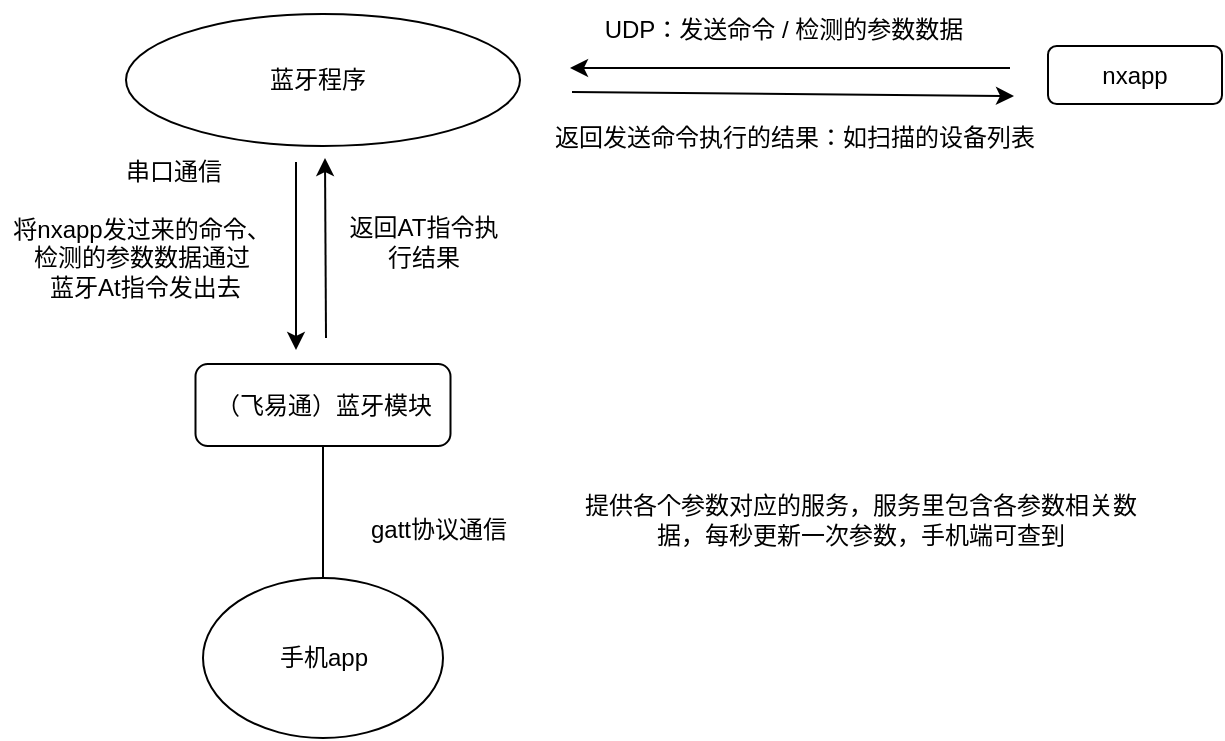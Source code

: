 <mxfile version="21.3.5" type="github">
  <diagram name="第 1 页" id="sGlackUi6KYwCeTNS7EY">
    <mxGraphModel dx="880" dy="452" grid="0" gridSize="10" guides="1" tooltips="1" connect="1" arrows="1" fold="1" page="1" pageScale="1" pageWidth="827" pageHeight="900" math="0" shadow="0">
      <root>
        <mxCell id="0" />
        <mxCell id="1" parent="0" />
        <mxCell id="iPLlLyX5kpa19r9xOIcc-1" value="&lt;font style=&quot;vertical-align: inherit;&quot;&gt;&lt;font style=&quot;vertical-align: inherit;&quot;&gt;nxapp&lt;/font&gt;&lt;/font&gt;" style="rounded=1;whiteSpace=wrap;html=1;" parent="1" vertex="1">
          <mxGeometry x="627" y="222" width="87" height="29" as="geometry" />
        </mxCell>
        <mxCell id="iPLlLyX5kpa19r9xOIcc-3" value="" style="ellipse;whiteSpace=wrap;html=1;" parent="1" vertex="1">
          <mxGeometry x="166" y="206" width="197" height="66" as="geometry" />
        </mxCell>
        <mxCell id="iPLlLyX5kpa19r9xOIcc-4" value="蓝牙程序" style="text;html=1;strokeColor=none;fillColor=none;align=center;verticalAlign=middle;whiteSpace=wrap;rounded=0;" parent="1" vertex="1">
          <mxGeometry x="232" y="224" width="60" height="30" as="geometry" />
        </mxCell>
        <mxCell id="iPLlLyX5kpa19r9xOIcc-8" value="&lt;font style=&quot;vertical-align: inherit;&quot;&gt;&lt;font style=&quot;vertical-align: inherit;&quot;&gt;UDP：发送命令 / 检测的参数数据&lt;/font&gt;&lt;/font&gt;" style="text;html=1;strokeColor=none;fillColor=none;align=center;verticalAlign=middle;whiteSpace=wrap;rounded=0;" parent="1" vertex="1">
          <mxGeometry x="398" y="199" width="194" height="29" as="geometry" />
        </mxCell>
        <mxCell id="iPLlLyX5kpa19r9xOIcc-9" value="手机app" style="ellipse;whiteSpace=wrap;html=1;" parent="1" vertex="1">
          <mxGeometry x="204.5" y="488" width="120" height="80" as="geometry" />
        </mxCell>
        <mxCell id="w1RB_o_CphHrf7vYMLM9-7" style="edgeStyle=orthogonalEdgeStyle;rounded=0;orthogonalLoop=1;jettySize=auto;html=1;exitX=0.5;exitY=1;exitDx=0;exitDy=0;endArrow=none;endFill=0;" parent="1" source="w1RB_o_CphHrf7vYMLM9-3" target="iPLlLyX5kpa19r9xOIcc-9" edge="1">
          <mxGeometry relative="1" as="geometry" />
        </mxCell>
        <mxCell id="w1RB_o_CphHrf7vYMLM9-3" value="&lt;font style=&quot;vertical-align: inherit;&quot;&gt;&lt;font style=&quot;vertical-align: inherit;&quot;&gt;（飞易通）蓝牙模块&lt;/font&gt;&lt;/font&gt;" style="rounded=1;whiteSpace=wrap;html=1;" parent="1" vertex="1">
          <mxGeometry x="200.75" y="381" width="127.5" height="41" as="geometry" />
        </mxCell>
        <mxCell id="w1RB_o_CphHrf7vYMLM9-8" value="&lt;font style=&quot;vertical-align: inherit;&quot;&gt;&lt;font style=&quot;vertical-align: inherit;&quot;&gt;串口通信&lt;/font&gt;&lt;/font&gt;" style="text;html=1;strokeColor=none;fillColor=none;align=center;verticalAlign=middle;whiteSpace=wrap;rounded=0;" parent="1" vertex="1">
          <mxGeometry x="160" y="270" width="60" height="30" as="geometry" />
        </mxCell>
        <mxCell id="w1RB_o_CphHrf7vYMLM9-9" value="&lt;font style=&quot;vertical-align: inherit;&quot;&gt;&lt;font style=&quot;vertical-align: inherit;&quot;&gt;gatt协议通信&lt;br&gt;&lt;/font&gt;&lt;/font&gt;" style="text;html=1;strokeColor=none;fillColor=none;align=center;verticalAlign=middle;whiteSpace=wrap;rounded=0;" parent="1" vertex="1">
          <mxGeometry x="273" y="450" width="99" height="27" as="geometry" />
        </mxCell>
        <mxCell id="j2tQ5hEH6nqEVM4yC1A1-2" value="" style="endArrow=classic;html=1;rounded=0;" edge="1" parent="1">
          <mxGeometry width="50" height="50" relative="1" as="geometry">
            <mxPoint x="389" y="245" as="sourcePoint" />
            <mxPoint x="610" y="247" as="targetPoint" />
          </mxGeometry>
        </mxCell>
        <mxCell id="j2tQ5hEH6nqEVM4yC1A1-3" value="" style="endArrow=classic;html=1;rounded=0;" edge="1" parent="1">
          <mxGeometry width="50" height="50" relative="1" as="geometry">
            <mxPoint x="608" y="233" as="sourcePoint" />
            <mxPoint x="388" y="233" as="targetPoint" />
          </mxGeometry>
        </mxCell>
        <mxCell id="j2tQ5hEH6nqEVM4yC1A1-4" value="&lt;font style=&quot;vertical-align: inherit;&quot;&gt;&lt;font style=&quot;vertical-align: inherit;&quot;&gt;返回发送命令执行的结果：如扫描的设备列表&lt;/font&gt;&lt;/font&gt;" style="text;html=1;strokeColor=none;fillColor=none;align=center;verticalAlign=middle;whiteSpace=wrap;rounded=0;" vertex="1" parent="1">
          <mxGeometry x="367" y="253" width="267" height="29" as="geometry" />
        </mxCell>
        <mxCell id="j2tQ5hEH6nqEVM4yC1A1-6" value="提供各个参数对应的服务，服务里包含各参数相关数据，每秒更新一次参数，手机端可查到" style="text;html=1;strokeColor=none;fillColor=none;align=center;verticalAlign=middle;whiteSpace=wrap;rounded=0;" vertex="1" parent="1">
          <mxGeometry x="391" y="433" width="285" height="52" as="geometry" />
        </mxCell>
        <mxCell id="j2tQ5hEH6nqEVM4yC1A1-9" value="" style="endArrow=classic;html=1;rounded=0;" edge="1" parent="1">
          <mxGeometry width="50" height="50" relative="1" as="geometry">
            <mxPoint x="251" y="280" as="sourcePoint" />
            <mxPoint x="251" y="374" as="targetPoint" />
          </mxGeometry>
        </mxCell>
        <mxCell id="j2tQ5hEH6nqEVM4yC1A1-10" value="" style="endArrow=classic;html=1;rounded=0;" edge="1" parent="1">
          <mxGeometry width="50" height="50" relative="1" as="geometry">
            <mxPoint x="266" y="368" as="sourcePoint" />
            <mxPoint x="265.5" y="278" as="targetPoint" />
          </mxGeometry>
        </mxCell>
        <mxCell id="j2tQ5hEH6nqEVM4yC1A1-11" value="&lt;font style=&quot;vertical-align: inherit;&quot;&gt;&lt;font style=&quot;vertical-align: inherit;&quot;&gt;将nxapp发过来的命令、检测的参数数据通过&lt;br&gt;&amp;nbsp;蓝牙At指令发出去&lt;/font&gt;&lt;/font&gt;" style="text;html=1;strokeColor=none;fillColor=none;align=center;verticalAlign=middle;whiteSpace=wrap;rounded=0;" vertex="1" parent="1">
          <mxGeometry x="103" y="297" width="142" height="61" as="geometry" />
        </mxCell>
        <mxCell id="j2tQ5hEH6nqEVM4yC1A1-12" value="返回AT指令执行结果" style="text;html=1;strokeColor=none;fillColor=none;align=center;verticalAlign=middle;whiteSpace=wrap;rounded=0;" vertex="1" parent="1">
          <mxGeometry x="275" y="303" width="80" height="33" as="geometry" />
        </mxCell>
      </root>
    </mxGraphModel>
  </diagram>
</mxfile>
